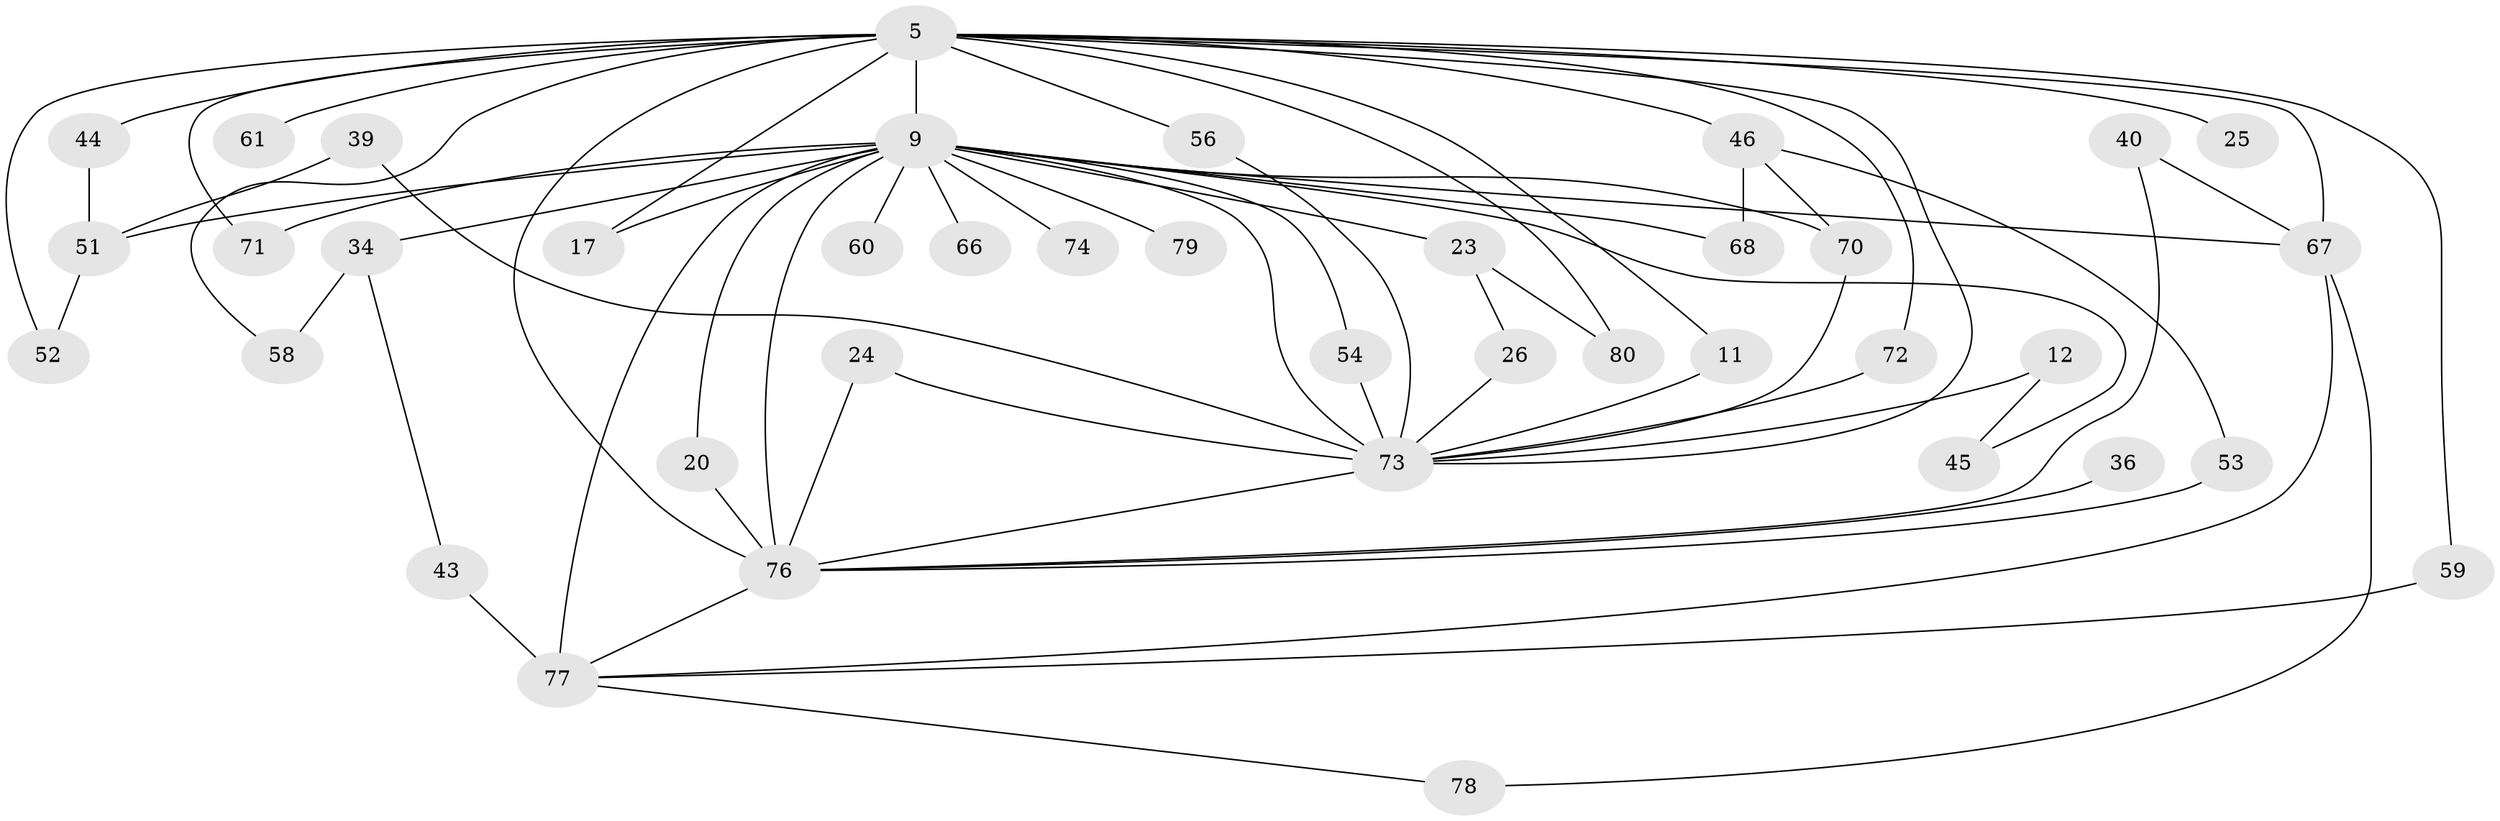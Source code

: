 // original degree distribution, {12: 0.0125, 15: 0.0125, 11: 0.0125, 22: 0.0125, 18: 0.0125, 20: 0.0125, 27: 0.0125, 16: 0.0125, 23: 0.0125, 14: 0.0125, 2: 0.5375, 3: 0.175, 6: 0.0375, 5: 0.025, 4: 0.0875, 8: 0.0125}
// Generated by graph-tools (version 1.1) at 2025/43/03/09/25 04:43:06]
// undirected, 40 vertices, 68 edges
graph export_dot {
graph [start="1"]
  node [color=gray90,style=filled];
  5 [super="+4+2"];
  9 [super="+6+7"];
  11;
  12;
  17;
  20;
  23;
  24;
  25;
  26;
  34;
  36;
  39;
  40;
  43;
  44;
  45;
  46 [super="+37"];
  51 [super="+47"];
  52;
  53;
  54;
  56;
  58;
  59;
  60;
  61;
  66;
  67 [super="+35+57"];
  68 [super="+14+55+64"];
  70 [super="+15"];
  71;
  72 [super="+27"];
  73 [super="+10"];
  74;
  76 [super="+33+38+69+3"];
  77 [super="+22+75"];
  78;
  79;
  80 [super="+31+65"];
  5 -- 9 [weight=9];
  5 -- 25 [weight=2];
  5 -- 44;
  5 -- 46 [weight=2];
  5 -- 52;
  5 -- 56;
  5 -- 61 [weight=2];
  5 -- 71;
  5 -- 80 [weight=3];
  5 -- 11;
  5 -- 58;
  5 -- 59;
  5 -- 72;
  5 -- 17;
  5 -- 76 [weight=10];
  5 -- 67 [weight=5];
  5 -- 73 [weight=6];
  9 -- 17;
  9 -- 20;
  9 -- 34 [weight=2];
  9 -- 45;
  9 -- 60 [weight=2];
  9 -- 66 [weight=2];
  9 -- 73 [weight=7];
  9 -- 71;
  9 -- 76 [weight=11];
  9 -- 79 [weight=2];
  9 -- 23 [weight=2];
  9 -- 68 [weight=6];
  9 -- 70;
  9 -- 74;
  9 -- 51 [weight=4];
  9 -- 54;
  9 -- 77 [weight=7];
  9 -- 67;
  11 -- 73;
  12 -- 45;
  12 -- 73 [weight=2];
  20 -- 76;
  23 -- 26;
  23 -- 80;
  24 -- 76;
  24 -- 73;
  26 -- 73;
  34 -- 43;
  34 -- 58;
  36 -- 76 [weight=2];
  39 -- 51;
  39 -- 73;
  40 -- 76;
  40 -- 67;
  43 -- 77;
  44 -- 51;
  46 -- 70;
  46 -- 53;
  46 -- 68;
  51 -- 52;
  53 -- 76;
  54 -- 73;
  56 -- 73;
  59 -- 77;
  67 -- 77;
  67 -- 78;
  70 -- 73;
  72 -- 73 [weight=2];
  73 -- 76 [weight=4];
  76 -- 77;
  77 -- 78;
}
